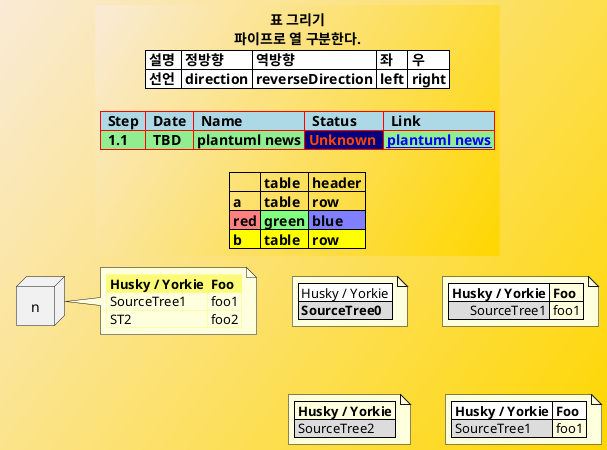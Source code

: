 '작성/수정자 : 백가희/백가희
'작성/수정일 : 2022.12.06/2022.12.06

@startuml Table.puml(id=EX1)
skinparam backgroundcolor AntiqueWhite/Gold

title
표 그리기
파이프로 열 구분한다.
<#FFF,#000>|= 설명 |= 정방향 |= 역방향 |= 좌 |= 우 |
<#FFF>| 선언  | direction | reverseDirection | left | right |

<#lightblue,#red>|=  Step  |=  Date  |=  Name  |=  Status  |=  Link  |
<#lightgreen>|  1.1  |  TBD  | plantuml news |<#Navy><color:OrangeRed><b> Unknown  | [[https://plantuml.com/news plantuml news]] |

|= |= table |= header |
| a | table | row |
|<#FF8080> red |<#80FF80> green |<#8080FF> blue |
<#yellow>| b | table | row |
end title


node n
note right of n
  <#FBFB77,#FBFB77>|= Husky / Yorkie |= Foo |
  | SourceTree1 | foo1 |
  | ST2 | foo2 |
end note



note as deepCSS0
  |<#white> Husky / Yorkie |
  |=<#gainsboro> SourceTree0 |
endnote

note as deepCSS1
  |= <#white> Husky / Yorkie |= Foo |
  |<#gainsboro><r> SourceTree1 | foo1 |
endnote

note as deepCSS2
  |= Husky / Yorkie |
  |<#gainsboro> SourceTree2 |
endnote

note as deepCSS3
  <#white>|= Husky / Yorkie |= Foo |
  |<#gainsboro> SourceTree1 | foo1 |
endnote

@enduml




@startuml Table.puml(id=EX41)
object demo {
  * Bullet list
  * Second item
}
note left
  * Bullet list
  * Second item
  ** Sub item
end note

legend
  # Numbered list
  # Second item
  ## Sub item
  ## Another sub item
        * Can't quite mix
        * Numbers and bullets
  # Third item
end legend
@enduml


@startuml Table.puml(id=EX5)
Alice -> Bob : hello --there-- here
... Some ~~long delay~~ ...
Bob -> Alice : ok
note left
  This is **bold**
  This is //italics//
  This is ""monospaced""
  This is --stricken-out--
  This is __underlined__
  This is ~~wave-underlined~~
end note
@enduml


@startuml Table.puml(id=EX6)
object demo {
  This is not ~___underscored__.
  This is not ~""monospaced"".
}
@enduml


@startuml Table.puml(id=EX7)
Alice -> Bob : Hello <:1f600:>
return <:innocent:>
Alice -> Bob : Without color: <#0:sunglasses:>
Alice -> Bob : Change color: <#green:sunny:>
@enduml


@startuml Table.puml(id=EX8)
usecase UC1 as "
= Extra-large heading
Some text
== Large heading
Other text
=== Medium heading
Information
....
==== Small heading"
@enduml
